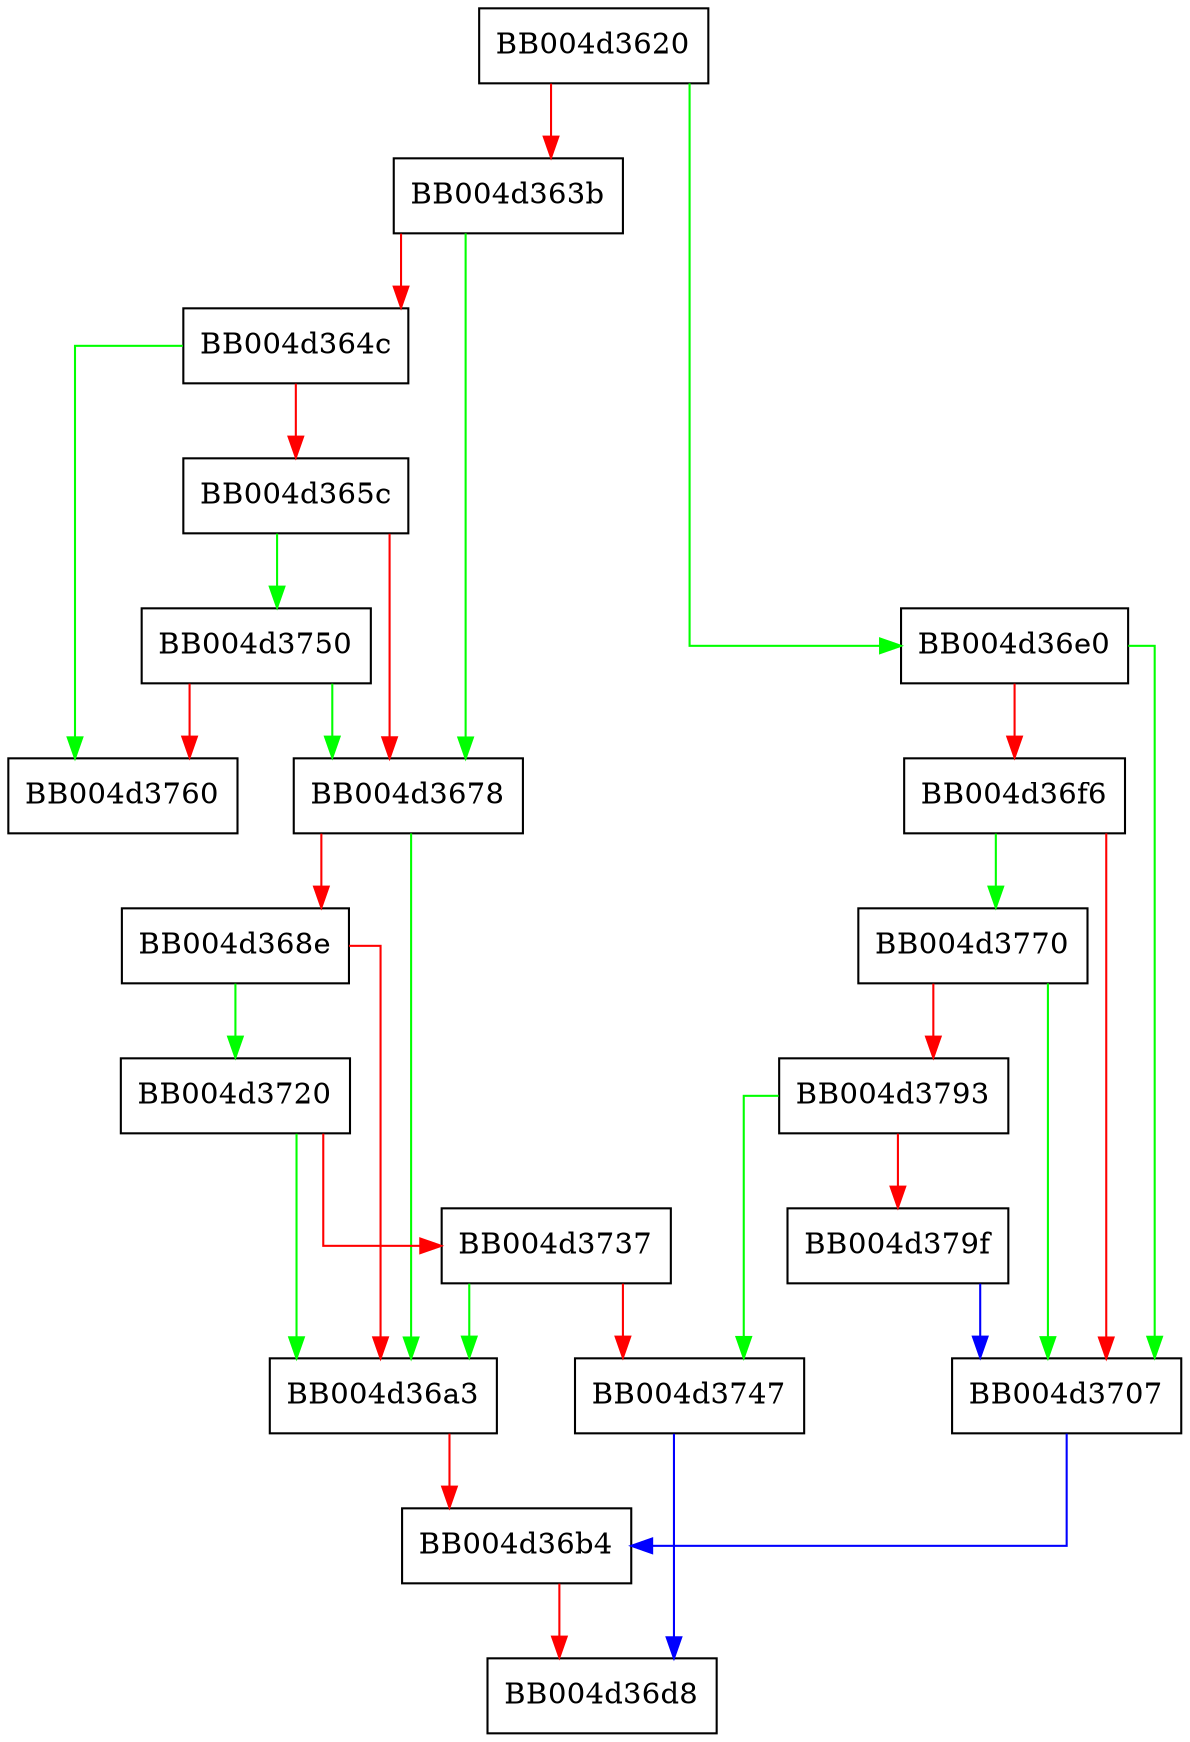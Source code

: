 digraph tls_construct_ctos_renegotiate {
  node [shape="box"];
  graph [splines=ortho];
  BB004d3620 -> BB004d36e0 [color="green"];
  BB004d3620 -> BB004d363b [color="red"];
  BB004d363b -> BB004d3678 [color="green"];
  BB004d363b -> BB004d364c [color="red"];
  BB004d364c -> BB004d3760 [color="green"];
  BB004d364c -> BB004d365c [color="red"];
  BB004d365c -> BB004d3750 [color="green"];
  BB004d365c -> BB004d3678 [color="red"];
  BB004d3678 -> BB004d36a3 [color="green"];
  BB004d3678 -> BB004d368e [color="red"];
  BB004d368e -> BB004d3720 [color="green"];
  BB004d368e -> BB004d36a3 [color="red"];
  BB004d36a3 -> BB004d36b4 [color="red"];
  BB004d36b4 -> BB004d36d8 [color="red"];
  BB004d36e0 -> BB004d3707 [color="green"];
  BB004d36e0 -> BB004d36f6 [color="red"];
  BB004d36f6 -> BB004d3770 [color="green"];
  BB004d36f6 -> BB004d3707 [color="red"];
  BB004d3707 -> BB004d36b4 [color="blue"];
  BB004d3720 -> BB004d36a3 [color="green"];
  BB004d3720 -> BB004d3737 [color="red"];
  BB004d3737 -> BB004d36a3 [color="green"];
  BB004d3737 -> BB004d3747 [color="red"];
  BB004d3747 -> BB004d36d8 [color="blue"];
  BB004d3750 -> BB004d3678 [color="green"];
  BB004d3750 -> BB004d3760 [color="red"];
  BB004d3770 -> BB004d3707 [color="green"];
  BB004d3770 -> BB004d3793 [color="red"];
  BB004d3793 -> BB004d3747 [color="green"];
  BB004d3793 -> BB004d379f [color="red"];
  BB004d379f -> BB004d3707 [color="blue"];
}